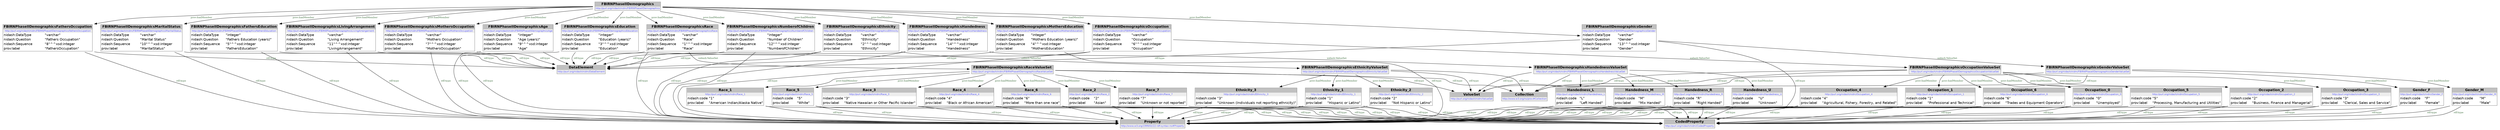 digraph { 
 node [ fontname="DejaVu Sans" ] ; 
	node3 -> node4 [ color=BLACK, label=< <font point-size='10' color='#336633'>prov:hadMember</font> > ] ;
	node6 -> node7 [ color=BLACK, label=< <font point-size='10' color='#336633'>prov:hadMember</font> > ] ;
	node6 -> node2 [ color=BLACK, label=< <font point-size='10' color='#336633'>prov:hadMember</font> > ] ;
	node8 -> node9 [ color=BLACK, label=< <font point-size='10' color='#336633'>prov:hadMember</font> > ] ;
	node6 -> node10 [ color=BLACK, label=< <font point-size='10' color='#336633'>rdf:type</font> > ] ;
	node11 -> node12 [ color=BLACK, label=< <font point-size='10' color='#336633'>nidash:ValueSet</font> > ] ;
	node8 -> node13 [ color=BLACK, label=< <font point-size='10' color='#336633'>prov:hadMember</font> > ] ;
	node14 -> node8 [ color=BLACK, label=< <font point-size='10' color='#336633'>nidash:ValueSet</font> > ] ;
	node16 -> node17 [ color=BLACK, label=< <font point-size='10' color='#336633'>rdf:type</font> > ] ;
	node18 -> node19 [ color=BLACK, label=< <font point-size='10' color='#336633'>rdf:type</font> > ] ;
	node6 -> node20 [ color=BLACK, label=< <font point-size='10' color='#336633'>prov:hadMember</font> > ] ;
	node22 -> node23 [ color=BLACK, label=< <font point-size='10' color='#336633'>rdf:type</font> > ] ;
	node12 -> node0 [ color=BLACK, label=< <font point-size='10' color='#336633'>prov:hadMember</font> > ] ;
	node6 -> node24 [ color=BLACK, label=< <font point-size='10' color='#336633'>prov:hadMember</font> > ] ;
	node25 -> node17 [ color=BLACK, label=< <font point-size='10' color='#336633'>rdf:type</font> > ] ;
	node24 -> node17 [ color=BLACK, label=< <font point-size='10' color='#336633'>rdf:type</font> > ] ;
	node12 -> node19 [ color=BLACK, label=< <font point-size='10' color='#336633'>rdf:type</font> > ] ;
	node8 -> node22 [ color=BLACK, label=< <font point-size='10' color='#336633'>prov:hadMember</font> > ] ;
	node27 -> node28 [ color=BLACK, label=< <font point-size='10' color='#336633'>rdf:type</font> > ] ;
	node29 -> node17 [ color=BLACK, label=< <font point-size='10' color='#336633'>rdf:type</font> > ] ;
	node15 -> node17 [ color=BLACK, label=< <font point-size='10' color='#336633'>rdf:type</font> > ] ;
	node31 -> node23 [ color=BLACK, label=< <font point-size='10' color='#336633'>rdf:type</font> > ] ;
	node3 -> node32 [ color=BLACK, label=< <font point-size='10' color='#336633'>prov:hadMember</font> > ] ;
	node33 -> node23 [ color=BLACK, label=< <font point-size='10' color='#336633'>rdf:type</font> > ] ;
	node33 -> node17 [ color=BLACK, label=< <font point-size='10' color='#336633'>rdf:type</font> > ] ;
	node2 -> node17 [ color=BLACK, label=< <font point-size='10' color='#336633'>rdf:type</font> > ] ;
	node36 -> node23 [ color=BLACK, label=< <font point-size='10' color='#336633'>rdf:type</font> > ] ;
	node38 -> node17 [ color=BLACK, label=< <font point-size='10' color='#336633'>rdf:type</font> > ] ;
	node3 -> node34 [ color=BLACK, label=< <font point-size='10' color='#336633'>prov:hadMember</font> > ] ;
	node16 -> node23 [ color=BLACK, label=< <font point-size='10' color='#336633'>rdf:type</font> > ] ;
	node40 -> node19 [ color=BLACK, label=< <font point-size='10' color='#336633'>rdf:type</font> > ] ;
	node1 -> node17 [ color=BLACK, label=< <font point-size='10' color='#336633'>rdf:type</font> > ] ;
	node41 -> node23 [ color=BLACK, label=< <font point-size='10' color='#336633'>rdf:type</font> > ] ;
	node18 -> node36 [ color=BLACK, label=< <font point-size='10' color='#336633'>prov:hadMember</font> > ] ;
	node12 -> node10 [ color=BLACK, label=< <font point-size='10' color='#336633'>rdf:type</font> > ] ;
	node27 -> node17 [ color=BLACK, label=< <font point-size='10' color='#336633'>rdf:type</font> > ] ;
	node38 -> node23 [ color=BLACK, label=< <font point-size='10' color='#336633'>rdf:type</font> > ] ;
	node7 -> node17 [ color=BLACK, label=< <font point-size='10' color='#336633'>rdf:type</font> > ] ;
	node18 -> node10 [ color=BLACK, label=< <font point-size='10' color='#336633'>rdf:type</font> > ] ;
	node12 -> node29 [ color=BLACK, label=< <font point-size='10' color='#336633'>prov:hadMember</font> > ] ;
	node13 -> node23 [ color=BLACK, label=< <font point-size='10' color='#336633'>rdf:type</font> > ] ;
	node39 -> node18 [ color=BLACK, label=< <font point-size='10' color='#336633'>nidash:ValueSet</font> > ] ;
	node21 -> node17 [ color=BLACK, label=< <font point-size='10' color='#336633'>rdf:type</font> > ] ;
	node3 -> node43 [ color=BLACK, label=< <font point-size='10' color='#336633'>prov:hadMember</font> > ] ;
	node42 -> node28 [ color=BLACK, label=< <font point-size='10' color='#336633'>rdf:type</font> > ] ;
	node3 -> node15 [ color=BLACK, label=< <font point-size='10' color='#336633'>prov:hadMember</font> > ] ;
	node0 -> node17 [ color=BLACK, label=< <font point-size='10' color='#336633'>rdf:type</font> > ] ;
	node46 -> node17 [ color=BLACK, label=< <font point-size='10' color='#336633'>rdf:type</font> > ] ;
	node3 -> node27 [ color=BLACK, label=< <font point-size='10' color='#336633'>prov:hadMember</font> > ] ;
	node8 -> node38 [ color=BLACK, label=< <font point-size='10' color='#336633'>prov:hadMember</font> > ] ;
	node8 -> node10 [ color=BLACK, label=< <font point-size='10' color='#336633'>rdf:type</font> > ] ;
	node1 -> node23 [ color=BLACK, label=< <font point-size='10' color='#336633'>rdf:type</font> > ] ;
	node24 -> node23 [ color=BLACK, label=< <font point-size='10' color='#336633'>rdf:type</font> > ] ;
	node0 -> node23 [ color=BLACK, label=< <font point-size='10' color='#336633'>rdf:type</font> > ] ;
	node4 -> node17 [ color=BLACK, label=< <font point-size='10' color='#336633'>rdf:type</font> > ] ;
	node30 -> node23 [ color=BLACK, label=< <font point-size='10' color='#336633'>rdf:type</font> > ] ;
	node42 -> node17 [ color=BLACK, label=< <font point-size='10' color='#336633'>rdf:type</font> > ] ;
	node36 -> node17 [ color=BLACK, label=< <font point-size='10' color='#336633'>rdf:type</font> > ] ;
	node26 -> node23 [ color=BLACK, label=< <font point-size='10' color='#336633'>rdf:type</font> > ] ;
	node11 -> node28 [ color=BLACK, label=< <font point-size='10' color='#336633'>rdf:type</font> > ] ;
	node18 -> node44 [ color=BLACK, label=< <font point-size='10' color='#336633'>prov:hadMember</font> > ] ;
	node4 -> node28 [ color=BLACK, label=< <font point-size='10' color='#336633'>rdf:type</font> > ] ;
	node41 -> node17 [ color=BLACK, label=< <font point-size='10' color='#336633'>rdf:type</font> > ] ;
	node3 -> node39 [ color=BLACK, label=< <font point-size='10' color='#336633'>prov:hadMember</font> > ] ;
	node3 -> node11 [ color=BLACK, label=< <font point-size='10' color='#336633'>prov:hadMember</font> > ] ;
	node5 -> node17 [ color=BLACK, label=< <font point-size='10' color='#336633'>rdf:type</font> > ] ;
	node6 -> node5 [ color=BLACK, label=< <font point-size='10' color='#336633'>prov:hadMember</font> > ] ;
	node21 -> node23 [ color=BLACK, label=< <font point-size='10' color='#336633'>rdf:type</font> > ] ;
	node35 -> node28 [ color=BLACK, label=< <font point-size='10' color='#336633'>rdf:type</font> > ] ;
	node47 -> node28 [ color=BLACK, label=< <font point-size='10' color='#336633'>rdf:type</font> > ] ;
	node43 -> node17 [ color=BLACK, label=< <font point-size='10' color='#336633'>rdf:type</font> > ] ;
	node6 -> node46 [ color=BLACK, label=< <font point-size='10' color='#336633'>prov:hadMember</font> > ] ;
	node8 -> node19 [ color=BLACK, label=< <font point-size='10' color='#336633'>rdf:type</font> > ] ;
	node20 -> node23 [ color=BLACK, label=< <font point-size='10' color='#336633'>rdf:type</font> > ] ;
	node45 -> node28 [ color=BLACK, label=< <font point-size='10' color='#336633'>rdf:type</font> > ] ;
	node3 -> node35 [ color=BLACK, label=< <font point-size='10' color='#336633'>prov:hadMember</font> > ] ;
	node34 -> node28 [ color=BLACK, label=< <font point-size='10' color='#336633'>rdf:type</font> > ] ;
	node7 -> node23 [ color=BLACK, label=< <font point-size='10' color='#336633'>rdf:type</font> > ] ;
	node43 -> node28 [ color=BLACK, label=< <font point-size='10' color='#336633'>rdf:type</font> > ] ;
	node40 -> node10 [ color=BLACK, label=< <font point-size='10' color='#336633'>rdf:type</font> > ] ;
	node46 -> node23 [ color=BLACK, label=< <font point-size='10' color='#336633'>rdf:type</font> > ] ;
	node32 -> node17 [ color=BLACK, label=< <font point-size='10' color='#336633'>rdf:type</font> > ] ;
	node39 -> node28 [ color=BLACK, label=< <font point-size='10' color='#336633'>rdf:type</font> > ] ;
	node37 -> node28 [ color=BLACK, label=< <font point-size='10' color='#336633'>rdf:type</font> > ] ;
	node45 -> node17 [ color=BLACK, label=< <font point-size='10' color='#336633'>rdf:type</font> > ] ;
	node3 -> node14 [ color=BLACK, label=< <font point-size='10' color='#336633'>prov:hadMember</font> > ] ;
	node14 -> node17 [ color=BLACK, label=< <font point-size='10' color='#336633'>rdf:type</font> > ] ;
	node47 -> node17 [ color=BLACK, label=< <font point-size='10' color='#336633'>rdf:type</font> > ] ;
	node13 -> node17 [ color=BLACK, label=< <font point-size='10' color='#336633'>rdf:type</font> > ] ;
	node3 -> node37 [ color=BLACK, label=< <font point-size='10' color='#336633'>prov:hadMember</font> > ] ;
	node18 -> node26 [ color=BLACK, label=< <font point-size='10' color='#336633'>prov:hadMember</font> > ] ;
	node40 -> node21 [ color=BLACK, label=< <font point-size='10' color='#336633'>prov:hadMember</font> > ] ;
	node26 -> node17 [ color=BLACK, label=< <font point-size='10' color='#336633'>rdf:type</font> > ] ;
	node6 -> node41 [ color=BLACK, label=< <font point-size='10' color='#336633'>prov:hadMember</font> > ] ;
	node5 -> node23 [ color=BLACK, label=< <font point-size='10' color='#336633'>rdf:type</font> > ] ;
	node37 -> node17 [ color=BLACK, label=< <font point-size='10' color='#336633'>rdf:type</font> > ] ;
	node30 -> node17 [ color=BLACK, label=< <font point-size='10' color='#336633'>rdf:type</font> > ] ;
	node2 -> node23 [ color=BLACK, label=< <font point-size='10' color='#336633'>rdf:type</font> > ] ;
	node22 -> node17 [ color=BLACK, label=< <font point-size='10' color='#336633'>rdf:type</font> > ] ;
	node31 -> node17 [ color=BLACK, label=< <font point-size='10' color='#336633'>rdf:type</font> > ] ;
	node34 -> node17 [ color=BLACK, label=< <font point-size='10' color='#336633'>rdf:type</font> > ] ;
	node14 -> node28 [ color=BLACK, label=< <font point-size='10' color='#336633'>rdf:type</font> > ] ;
	node6 -> node19 [ color=BLACK, label=< <font point-size='10' color='#336633'>rdf:type</font> > ] ;
	node9 -> node17 [ color=BLACK, label=< <font point-size='10' color='#336633'>rdf:type</font> > ] ;
	node35 -> node17 [ color=BLACK, label=< <font point-size='10' color='#336633'>rdf:type</font> > ] ;
	node40 -> node1 [ color=BLACK, label=< <font point-size='10' color='#336633'>prov:hadMember</font> > ] ;
	node8 -> node25 [ color=BLACK, label=< <font point-size='10' color='#336633'>prov:hadMember</font> > ] ;
	node8 -> node33 [ color=BLACK, label=< <font point-size='10' color='#336633'>prov:hadMember</font> > ] ;
	node25 -> node23 [ color=BLACK, label=< <font point-size='10' color='#336633'>rdf:type</font> > ] ;
	node44 -> node17 [ color=BLACK, label=< <font point-size='10' color='#336633'>rdf:type</font> > ] ;
	node8 -> node30 [ color=BLACK, label=< <font point-size='10' color='#336633'>prov:hadMember</font> > ] ;
	node3 -> node42 [ color=BLACK, label=< <font point-size='10' color='#336633'>prov:hadMember</font> > ] ;
	node20 -> node17 [ color=BLACK, label=< <font point-size='10' color='#336633'>rdf:type</font> > ] ;
	node43 -> node40 [ color=BLACK, label=< <font point-size='10' color='#336633'>nidash:ValueSet</font> > ] ;
	node3 -> node47 [ color=BLACK, label=< <font point-size='10' color='#336633'>prov:hadMember</font> > ] ;
	node32 -> node28 [ color=BLACK, label=< <font point-size='10' color='#336633'>rdf:type</font> > ] ;
	node3 -> node45 [ color=BLACK, label=< <font point-size='10' color='#336633'>prov:hadMember</font> > ] ;
	node18 -> node31 [ color=BLACK, label=< <font point-size='10' color='#336633'>prov:hadMember</font> > ] ;
	node44 -> node23 [ color=BLACK, label=< <font point-size='10' color='#336633'>rdf:type</font> > ] ;
	node39 -> node17 [ color=BLACK, label=< <font point-size='10' color='#336633'>rdf:type</font> > ] ;
	node29 -> node23 [ color=BLACK, label=< <font point-size='10' color='#336633'>rdf:type</font> > ] ;
	node11 -> node17 [ color=BLACK, label=< <font point-size='10' color='#336633'>rdf:type</font> > ] ;
	node15 -> node28 [ color=BLACK, label=< <font point-size='10' color='#336633'>rdf:type</font> > ] ;
	node9 -> node23 [ color=BLACK, label=< <font point-size='10' color='#336633'>rdf:type</font> > ] ;
	node40 -> node16 [ color=BLACK, label=< <font point-size='10' color='#336633'>prov:hadMember</font> > ] ;
	node4 -> node6 [ color=BLACK, label=< <font point-size='10' color='#336633'>nidash:ValueSet</font> > ] ;
# http://purl.org/nidash/nidm/Occupation_2 node2
node2 [ shape=none, color=black label=< <table color='#666666' cellborder='0' cellspacing='0' border='1'><tr><td colspan='2' bgcolor='grey'><B>Occupation_2</B></td></tr><tr><td href='http://purl.org/nidash/nidm/Occupation_2' bgcolor='#eeeeee' colspan='2'><font point-size='10' color='#6666ff'>http://purl.org/nidash/nidm/Occupation_2</font></td></tr><tr><td align='left'>nidash:code</td><td align='left'>&quot;2&quot;</td></tr><tr><td align='left'>prov:label</td><td align='left'>&quot;Business, Finance and Managerial&quot;</td></tr></table> > ] 
# http://purl.org/nidash/nidm/Race_4 node30
node30 [ shape=none, color=black label=< <table color='#666666' cellborder='0' cellspacing='0' border='1'><tr><td colspan='2' bgcolor='grey'><B>Race_4</B></td></tr><tr><td href='http://purl.org/nidash/nidm/Race_4' bgcolor='#eeeeee' colspan='2'><font point-size='10' color='#6666ff'>http://purl.org/nidash/nidm/Race_4</font></td></tr><tr><td align='left'>nidash:code</td><td align='left'>&quot;4&quot;</td></tr><tr><td align='left'>prov:label</td><td align='left'>&quot;Black or African American&quot;</td></tr></table> > ] 
# http://purl.org/nidash/nidm/Handedness_R node31
node31 [ shape=none, color=black label=< <table color='#666666' cellborder='0' cellspacing='0' border='1'><tr><td colspan='2' bgcolor='grey'><B>Handedness_R</B></td></tr><tr><td href='http://purl.org/nidash/nidm/Handedness_R' bgcolor='#eeeeee' colspan='2'><font point-size='10' color='#6666ff'>http://purl.org/nidash/nidm/Handedness_R</font></td></tr><tr><td align='left'>nidash:code</td><td align='left'>&quot;R&quot;</td></tr><tr><td align='left'>prov:label</td><td align='left'>&quot;Right Handed&quot;</td></tr></table> > ] 
# http://purl.org/nidash/nidm/FBIRNPhaseIIDemographicsGender node11
node11 [ shape=none, color=black label=< <table color='#666666' cellborder='0' cellspacing='0' border='1'><tr><td colspan='2' bgcolor='grey'><B>FBIRNPhaseIIDemographicsGender</B></td></tr><tr><td href='http://purl.org/nidash/nidm/FBIRNPhaseIIDemographicsGender' bgcolor='#eeeeee' colspan='2'><font point-size='10' color='#6666ff'>http://purl.org/nidash/nidm/FBIRNPhaseIIDemographicsGender</font></td></tr><tr><td align='left'>nidash:DataType</td><td align='left'>&quot;varchar&quot;</td></tr><tr><td align='left'>nidash:Question</td><td align='left'>&quot;Gender&quot;</td></tr><tr><td align='left'>nidash:Sequence</td><td align='left'>&quot;13&quot;^^xsd:integer</td></tr><tr><td align='left'>prov:label</td><td align='left'>&quot;Gender&quot;</td></tr></table> > ] 
# http://purl.org/nidash/nidm/Handedness_U node26
node26 [ shape=none, color=black label=< <table color='#666666' cellborder='0' cellspacing='0' border='1'><tr><td colspan='2' bgcolor='grey'><B>Handedness_U</B></td></tr><tr><td href='http://purl.org/nidash/nidm/Handedness_U' bgcolor='#eeeeee' colspan='2'><font point-size='10' color='#6666ff'>http://purl.org/nidash/nidm/Handedness_U</font></td></tr><tr><td align='left'>nidash:code</td><td align='left'>&quot;U&quot;</td></tr><tr><td align='left'>prov:label</td><td align='left'>&quot;Unknown&quot;</td></tr></table> > ] 
# http://purl.org/nidash/nidm/DataElement node28
node28 [ shape=none, color=black label=< <table color='#666666' cellborder='0' cellspacing='0' border='1'><tr><td colspan='2' bgcolor='grey'><B>DataElement</B></td></tr><tr><td href='http://purl.org/nidash/nidm/DataElement' bgcolor='#eeeeee' colspan='2'><font point-size='10' color='#6666ff'>http://purl.org/nidash/nidm/DataElement</font></td></tr></table> > ] 
# http://purl.org/nidash/nidm/Gender_F node0
node0 [ shape=none, color=black label=< <table color='#666666' cellborder='0' cellspacing='0' border='1'><tr><td colspan='2' bgcolor='grey'><B>Gender_F</B></td></tr><tr><td href='http://purl.org/nidash/nidm/Gender_F' bgcolor='#eeeeee' colspan='2'><font point-size='10' color='#6666ff'>http://purl.org/nidash/nidm/Gender_F</font></td></tr><tr><td align='left'>nidash:code</td><td align='left'>&quot;F&quot;</td></tr><tr><td align='left'>prov:label</td><td align='left'>&quot;Female&quot;</td></tr></table> > ] 
# http://purl.org/nidash/nidm/Handedness_M node44
node44 [ shape=none, color=black label=< <table color='#666666' cellborder='0' cellspacing='0' border='1'><tr><td colspan='2' bgcolor='grey'><B>Handedness_M</B></td></tr><tr><td href='http://purl.org/nidash/nidm/Handedness_M' bgcolor='#eeeeee' colspan='2'><font point-size='10' color='#6666ff'>http://purl.org/nidash/nidm/Handedness_M</font></td></tr><tr><td align='left'>nidash:code</td><td align='left'>&quot;M&quot;</td></tr><tr><td align='left'>prov:label</td><td align='left'>&quot;Mix Handed&quot;</td></tr></table> > ] 
# http://purl.org/nidash/nidm/FBIRNPhaseIIDemographicsEducation node32
node32 [ shape=none, color=black label=< <table color='#666666' cellborder='0' cellspacing='0' border='1'><tr><td colspan='2' bgcolor='grey'><B>FBIRNPhaseIIDemographicsEducation</B></td></tr><tr><td href='http://purl.org/nidash/nidm/FBIRNPhaseIIDemographicsEducation' bgcolor='#eeeeee' colspan='2'><font point-size='10' color='#6666ff'>http://purl.org/nidash/nidm/FBIRNPhaseIIDemographicsEducation</font></td></tr><tr><td align='left'>nidash:DataType</td><td align='left'>&quot;integer&quot;</td></tr><tr><td align='left'>nidash:Question</td><td align='left'>&quot;Education (years)&quot;</td></tr><tr><td align='left'>nidash:Sequence</td><td align='left'>&quot;3&quot;^^xsd:integer</td></tr><tr><td align='left'>prov:label</td><td align='left'>&quot;Education&quot;</td></tr></table> > ] 
# http://purl.org/nidash/nidm/FBIRNPhaseIIDemographicsHandedness node39
node39 [ shape=none, color=black label=< <table color='#666666' cellborder='0' cellspacing='0' border='1'><tr><td colspan='2' bgcolor='grey'><B>FBIRNPhaseIIDemographicsHandedness</B></td></tr><tr><td href='http://purl.org/nidash/nidm/FBIRNPhaseIIDemographicsHandedness' bgcolor='#eeeeee' colspan='2'><font point-size='10' color='#6666ff'>http://purl.org/nidash/nidm/FBIRNPhaseIIDemographicsHandedness</font></td></tr><tr><td align='left'>nidash:DataType</td><td align='left'>&quot;varchar&quot;</td></tr><tr><td align='left'>nidash:Question</td><td align='left'>&quot;Handedness&quot;</td></tr><tr><td align='left'>nidash:Sequence</td><td align='left'>&quot;14&quot;^^xsd:integer</td></tr><tr><td align='left'>prov:label</td><td align='left'>&quot;Handedness&quot;</td></tr></table> > ] 
# http://purl.org/nidash/nidm/FBIRNPhaseIIDemographicsGenderValueSet node12
node12 [ shape=none, color=black label=< <table color='#666666' cellborder='0' cellspacing='0' border='1'><tr><td colspan='2' bgcolor='grey'><B>FBIRNPhaseIIDemographicsGenderValueSet</B></td></tr><tr><td href='http://purl.org/nidash/nidm/FBIRNPhaseIIDemographicsGenderValueSet' bgcolor='#eeeeee' colspan='2'><font point-size='10' color='#6666ff'>http://purl.org/nidash/nidm/FBIRNPhaseIIDemographicsGenderValueSet</font></td></tr></table> > ] 
# http://purl.org/nidash/nidm/Gender_M node29
node29 [ shape=none, color=black label=< <table color='#666666' cellborder='0' cellspacing='0' border='1'><tr><td colspan='2' bgcolor='grey'><B>Gender_M</B></td></tr><tr><td href='http://purl.org/nidash/nidm/Gender_M' bgcolor='#eeeeee' colspan='2'><font point-size='10' color='#6666ff'>http://purl.org/nidash/nidm/Gender_M</font></td></tr><tr><td align='left'>nidash:code</td><td align='left'>&quot;M&quot;</td></tr><tr><td align='left'>prov:label</td><td align='left'>&quot;Male&quot;</td></tr></table> > ] 
# http://purl.org/nidash/nidm/FBIRNPhaseIIDemographicsMothersOccupation node27
node27 [ shape=none, color=black label=< <table color='#666666' cellborder='0' cellspacing='0' border='1'><tr><td colspan='2' bgcolor='grey'><B>FBIRNPhaseIIDemographicsMothersOccupation</B></td></tr><tr><td href='http://purl.org/nidash/nidm/FBIRNPhaseIIDemographicsMothersOccupation' bgcolor='#eeeeee' colspan='2'><font point-size='10' color='#6666ff'>http://purl.org/nidash/nidm/FBIRNPhaseIIDemographicsMothersOccupation</font></td></tr><tr><td align='left'>nidash:DataType</td><td align='left'>&quot;varchar&quot;</td></tr><tr><td align='left'>nidash:Question</td><td align='left'>&quot;Mothers Occupation&quot;</td></tr><tr><td align='left'>nidash:Sequence</td><td align='left'>&quot;7&quot;^^xsd:integer</td></tr><tr><td align='left'>prov:label</td><td align='left'>&quot;MothersOccupation&quot;</td></tr></table> > ] 
# http://purl.org/nidash/nidm/FBIRNPhaseIIDemographicsOccupation node4
node4 [ shape=none, color=black label=< <table color='#666666' cellborder='0' cellspacing='0' border='1'><tr><td colspan='2' bgcolor='grey'><B>FBIRNPhaseIIDemographicsOccupation</B></td></tr><tr><td href='http://purl.org/nidash/nidm/FBIRNPhaseIIDemographicsOccupation' bgcolor='#eeeeee' colspan='2'><font point-size='10' color='#6666ff'>http://purl.org/nidash/nidm/FBIRNPhaseIIDemographicsOccupation</font></td></tr><tr><td align='left'>nidash:DataType</td><td align='left'>&quot;varchar&quot;</td></tr><tr><td align='left'>nidash:Question</td><td align='left'>&quot;Occupation&quot;</td></tr><tr><td align='left'>nidash:Sequence</td><td align='left'>&quot;6&quot;^^xsd:integer</td></tr><tr><td align='left'>prov:label</td><td align='left'>&quot;Occupation&quot;</td></tr></table> > ] 
# http://purl.org/nidash/nidm/FBIRNPhaseIIDemographicsRaceValueSet node8
node8 [ shape=none, color=black label=< <table color='#666666' cellborder='0' cellspacing='0' border='1'><tr><td colspan='2' bgcolor='grey'><B>FBIRNPhaseIIDemographicsRaceValueSet</B></td></tr><tr><td href='http://purl.org/nidash/nidm/FBIRNPhaseIIDemographicsRaceValueSet' bgcolor='#eeeeee' colspan='2'><font point-size='10' color='#6666ff'>http://purl.org/nidash/nidm/FBIRNPhaseIIDemographicsRaceValueSet</font></td></tr></table> > ] 
# http://purl.org/nidash/nidm/ValueSet node19
node19 [ shape=none, color=black label=< <table color='#666666' cellborder='0' cellspacing='0' border='1'><tr><td colspan='2' bgcolor='grey'><B>ValueSet</B></td></tr><tr><td href='http://purl.org/nidash/nidm/ValueSet' bgcolor='#eeeeee' colspan='2'><font point-size='10' color='#6666ff'>http://purl.org/nidash/nidm/ValueSet</font></td></tr></table> > ] 
# http://purl.org/nidash/nidm/FBIRNPhaseIIDemographicsRace node14
node14 [ shape=none, color=black label=< <table color='#666666' cellborder='0' cellspacing='0' border='1'><tr><td colspan='2' bgcolor='grey'><B>FBIRNPhaseIIDemographicsRace</B></td></tr><tr><td href='http://purl.org/nidash/nidm/FBIRNPhaseIIDemographicsRace' bgcolor='#eeeeee' colspan='2'><font point-size='10' color='#6666ff'>http://purl.org/nidash/nidm/FBIRNPhaseIIDemographicsRace</font></td></tr><tr><td align='left'>nidash:DataType</td><td align='left'>&quot;varchar&quot;</td></tr><tr><td align='left'>nidash:Question</td><td align='left'>&quot;Race&quot;</td></tr><tr><td align='left'>nidash:Sequence</td><td align='left'>&quot;1&quot;^^xsd:integer</td></tr><tr><td align='left'>prov:label</td><td align='left'>&quot;Race&quot;</td></tr></table> > ] 
# http://purl.org/nidash/nidm/FBIRNPhaseIIDemographicsAge node15
node15 [ shape=none, color=black label=< <table color='#666666' cellborder='0' cellspacing='0' border='1'><tr><td colspan='2' bgcolor='grey'><B>FBIRNPhaseIIDemographicsAge</B></td></tr><tr><td href='http://purl.org/nidash/nidm/FBIRNPhaseIIDemographicsAge' bgcolor='#eeeeee' colspan='2'><font point-size='10' color='#6666ff'>http://purl.org/nidash/nidm/FBIRNPhaseIIDemographicsAge</font></td></tr><tr><td align='left'>nidash:DataType</td><td align='left'>&quot;integer&quot;</td></tr><tr><td align='left'>nidash:Question</td><td align='left'>&quot;Age (years)&quot;</td></tr><tr><td align='left'>nidash:Sequence</td><td align='left'>&quot;9&quot;^^xsd:integer</td></tr><tr><td align='left'>prov:label</td><td align='left'>&quot;Age&quot;</td></tr></table> > ] 
# http://purl.org/nidash/nidm/CodedProperty node23
node23 [ shape=none, color=black label=< <table color='#666666' cellborder='0' cellspacing='0' border='1'><tr><td colspan='2' bgcolor='grey'><B>CodedProperty</B></td></tr><tr><td href='http://purl.org/nidash/nidm/CodedProperty' bgcolor='#eeeeee' colspan='2'><font point-size='10' color='#6666ff'>http://purl.org/nidash/nidm/CodedProperty</font></td></tr></table> > ] 
# http://purl.org/nidash/nidm/FBIRNPhaseIIDemographicsLivingArrangement node42
node42 [ shape=none, color=black label=< <table color='#666666' cellborder='0' cellspacing='0' border='1'><tr><td colspan='2' bgcolor='grey'><B>FBIRNPhaseIIDemographicsLivingArrangement</B></td></tr><tr><td href='http://purl.org/nidash/nidm/FBIRNPhaseIIDemographicsLivingArrangement' bgcolor='#eeeeee' colspan='2'><font point-size='10' color='#6666ff'>http://purl.org/nidash/nidm/FBIRNPhaseIIDemographicsLivingArrangement</font></td></tr><tr><td align='left'>nidash:DataType</td><td align='left'>&quot;varchar&quot;</td></tr><tr><td align='left'>nidash:Question</td><td align='left'>&quot;Living Arrangement&quot;</td></tr><tr><td align='left'>nidash:Sequence</td><td align='left'>&quot;11&quot;^^xsd:integer</td></tr><tr><td align='left'>prov:label</td><td align='left'>&quot;LivingArrangement&quot;</td></tr></table> > ] 
# http://purl.org/nidash/nidm/FBIRNPhaseIIDemographicsNumberofChildren node35
node35 [ shape=none, color=black label=< <table color='#666666' cellborder='0' cellspacing='0' border='1'><tr><td colspan='2' bgcolor='grey'><B>FBIRNPhaseIIDemographicsNumberofChildren</B></td></tr><tr><td href='http://purl.org/nidash/nidm/FBIRNPhaseIIDemographicsNumberofChildren' bgcolor='#eeeeee' colspan='2'><font point-size='10' color='#6666ff'>http://purl.org/nidash/nidm/FBIRNPhaseIIDemographicsNumberofChildren</font></td></tr><tr><td align='left'>nidash:DataType</td><td align='left'>&quot;integer&quot;</td></tr><tr><td align='left'>nidash:Question</td><td align='left'>&quot;Number of Children&quot;</td></tr><tr><td align='left'>nidash:Sequence</td><td align='left'>&quot;12&quot;^^xsd:integer</td></tr><tr><td align='left'>prov:label</td><td align='left'>&quot;NumberofChildren&quot;</td></tr></table> > ] 
# http://purl.org/nidash/nidm/Ethnicity_3 node16
node16 [ shape=none, color=black label=< <table color='#666666' cellborder='0' cellspacing='0' border='1'><tr><td colspan='2' bgcolor='grey'><B>Ethnicity_3</B></td></tr><tr><td href='http://purl.org/nidash/nidm/Ethnicity_3' bgcolor='#eeeeee' colspan='2'><font point-size='10' color='#6666ff'>http://purl.org/nidash/nidm/Ethnicity_3</font></td></tr><tr><td align='left'>nidash:code</td><td align='left'>&quot;3&quot;</td></tr><tr><td align='left'>prov:label</td><td align='left'>&quot;Unknown (Individuals not reporting ethnicity)&quot;</td></tr></table> > ] 
# http://purl.org/nidash/nidm/Ethnicity_2 node21
node21 [ shape=none, color=black label=< <table color='#666666' cellborder='0' cellspacing='0' border='1'><tr><td colspan='2' bgcolor='grey'><B>Ethnicity_2</B></td></tr><tr><td href='http://purl.org/nidash/nidm/Ethnicity_2' bgcolor='#eeeeee' colspan='2'><font point-size='10' color='#6666ff'>http://purl.org/nidash/nidm/Ethnicity_2</font></td></tr><tr><td align='left'>nidash:code</td><td align='left'>&quot;2&quot;</td></tr><tr><td align='left'>prov:label</td><td align='left'>&quot;Not Hispanic or Latino&quot;</td></tr></table> > ] 
# http://purl.org/nidash/nidm/Ethnicity_1 node1
node1 [ shape=none, color=black label=< <table color='#666666' cellborder='0' cellspacing='0' border='1'><tr><td colspan='2' bgcolor='grey'><B>Ethnicity_1</B></td></tr><tr><td href='http://purl.org/nidash/nidm/Ethnicity_1' bgcolor='#eeeeee' colspan='2'><font point-size='10' color='#6666ff'>http://purl.org/nidash/nidm/Ethnicity_1</font></td></tr><tr><td align='left'>nidash:code</td><td align='left'>&quot;1&quot;</td></tr><tr><td align='left'>prov:label</td><td align='left'>&quot;Hispanic or Latino&quot;</td></tr></table> > ] 
# http://purl.org/nidash/nidm/FBIRNPhaseIIDemographicsEthnicity node43
node43 [ shape=none, color=black label=< <table color='#666666' cellborder='0' cellspacing='0' border='1'><tr><td colspan='2' bgcolor='grey'><B>FBIRNPhaseIIDemographicsEthnicity</B></td></tr><tr><td href='http://purl.org/nidash/nidm/FBIRNPhaseIIDemographicsEthnicity' bgcolor='#eeeeee' colspan='2'><font point-size='10' color='#6666ff'>http://purl.org/nidash/nidm/FBIRNPhaseIIDemographicsEthnicity</font></td></tr><tr><td align='left'>nidash:DataType</td><td align='left'>&quot;varchar&quot;</td></tr><tr><td align='left'>nidash:Question</td><td align='left'>&quot;Ethnicity&quot;</td></tr><tr><td align='left'>nidash:Sequence</td><td align='left'>&quot;2&quot;^^xsd:integer</td></tr><tr><td align='left'>prov:label</td><td align='left'>&quot;Ethnicity&quot;</td></tr></table> > ] 
# http://www.w3.org/ns/prov#Collection node10
node10 [ shape=none, color=black label=< <table color='#666666' cellborder='0' cellspacing='0' border='1'><tr><td colspan='2' bgcolor='grey'><B>Collection</B></td></tr><tr><td href='http://www.w3.org/ns/prov#Collection' bgcolor='#eeeeee' colspan='2'><font point-size='10' color='#6666ff'>http://www.w3.org/ns/prov#Collection</font></td></tr></table> > ] 
# http://purl.org/nidash/nidm/FBIRNPhaseIIDemographicsFathersEducation node34
node34 [ shape=none, color=black label=< <table color='#666666' cellborder='0' cellspacing='0' border='1'><tr><td colspan='2' bgcolor='grey'><B>FBIRNPhaseIIDemographicsFathersEducation</B></td></tr><tr><td href='http://purl.org/nidash/nidm/FBIRNPhaseIIDemographicsFathersEducation' bgcolor='#eeeeee' colspan='2'><font point-size='10' color='#6666ff'>http://purl.org/nidash/nidm/FBIRNPhaseIIDemographicsFathersEducation</font></td></tr><tr><td align='left'>nidash:DataType</td><td align='left'>&quot;integer&quot;</td></tr><tr><td align='left'>nidash:Question</td><td align='left'>&quot;Fathers Education (years)&quot;</td></tr><tr><td align='left'>nidash:Sequence</td><td align='left'>&quot;5&quot;^^xsd:integer</td></tr><tr><td align='left'>prov:label</td><td align='left'>&quot;FathersEducation&quot;</td></tr></table> > ] 
# http://purl.org/nidash/nidm/FBIRNPhaseIIDemographicsHandednessValueSet node18
node18 [ shape=none, color=black label=< <table color='#666666' cellborder='0' cellspacing='0' border='1'><tr><td colspan='2' bgcolor='grey'><B>FBIRNPhaseIIDemographicsHandednessValueSet</B></td></tr><tr><td href='http://purl.org/nidash/nidm/FBIRNPhaseIIDemographicsHandednessValueSet' bgcolor='#eeeeee' colspan='2'><font point-size='10' color='#6666ff'>http://purl.org/nidash/nidm/FBIRNPhaseIIDemographicsHandednessValueSet</font></td></tr></table> > ] 
# http://purl.org/nidash/nidm/FBIRNPhaseIIDemographicsEthnicityValueSet node40
node40 [ shape=none, color=black label=< <table color='#666666' cellborder='0' cellspacing='0' border='1'><tr><td colspan='2' bgcolor='grey'><B>FBIRNPhaseIIDemographicsEthnicityValueSet</B></td></tr><tr><td href='http://purl.org/nidash/nidm/FBIRNPhaseIIDemographicsEthnicityValueSet' bgcolor='#eeeeee' colspan='2'><font point-size='10' color='#6666ff'>http://purl.org/nidash/nidm/FBIRNPhaseIIDemographicsEthnicityValueSet</font></td></tr></table> > ] 
# http://www.w3.org/1999/02/22-rdf-syntax-ns#Property node17
node17 [ shape=none, color=black label=< <table color='#666666' cellborder='0' cellspacing='0' border='1'><tr><td colspan='2' bgcolor='grey'><B>Property</B></td></tr><tr><td href='http://www.w3.org/1999/02/22-rdf-syntax-ns#Property' bgcolor='#eeeeee' colspan='2'><font point-size='10' color='#6666ff'>http://www.w3.org/1999/02/22-rdf-syntax-ns#Property</font></td></tr></table> > ] 
# http://purl.org/nidash/nidm/FBIRNPhaseIIDemographicsFathersOccupation node47
node47 [ shape=none, color=black label=< <table color='#666666' cellborder='0' cellspacing='0' border='1'><tr><td colspan='2' bgcolor='grey'><B>FBIRNPhaseIIDemographicsFathersOccupation</B></td></tr><tr><td href='http://purl.org/nidash/nidm/FBIRNPhaseIIDemographicsFathersOccupation' bgcolor='#eeeeee' colspan='2'><font point-size='10' color='#6666ff'>http://purl.org/nidash/nidm/FBIRNPhaseIIDemographicsFathersOccupation</font></td></tr><tr><td align='left'>nidash:DataType</td><td align='left'>&quot;varchar&quot;</td></tr><tr><td align='left'>nidash:Question</td><td align='left'>&quot;Fathers Occupation&quot;</td></tr><tr><td align='left'>nidash:Sequence</td><td align='left'>&quot;8&quot;^^xsd:integer</td></tr><tr><td align='left'>prov:label</td><td align='left'>&quot;FathersOccupation&quot;</td></tr></table> > ] 
# http://purl.org/nidash/nidm/Race_1 node33
node33 [ shape=none, color=black label=< <table color='#666666' cellborder='0' cellspacing='0' border='1'><tr><td colspan='2' bgcolor='grey'><B>Race_1</B></td></tr><tr><td href='http://purl.org/nidash/nidm/Race_1' bgcolor='#eeeeee' colspan='2'><font point-size='10' color='#6666ff'>http://purl.org/nidash/nidm/Race_1</font></td></tr><tr><td align='left'>nidash:code</td><td align='left'>&quot;1&quot;</td></tr><tr><td align='left'>prov:label</td><td align='left'>&quot;American Indian/Alaska Native&quot;</td></tr></table> > ] 
# http://purl.org/nidash/nidm/Race_2 node22
node22 [ shape=none, color=black label=< <table color='#666666' cellborder='0' cellspacing='0' border='1'><tr><td colspan='2' bgcolor='grey'><B>Race_2</B></td></tr><tr><td href='http://purl.org/nidash/nidm/Race_2' bgcolor='#eeeeee' colspan='2'><font point-size='10' color='#6666ff'>http://purl.org/nidash/nidm/Race_2</font></td></tr><tr><td align='left'>nidash:code</td><td align='left'>&quot;2&quot;</td></tr><tr><td align='left'>prov:label</td><td align='left'>&quot;Asian&quot;</td></tr></table> > ] 
# http://purl.org/nidash/nidm/Race_3 node38
node38 [ shape=none, color=black label=< <table color='#666666' cellborder='0' cellspacing='0' border='1'><tr><td colspan='2' bgcolor='grey'><B>Race_3</B></td></tr><tr><td href='http://purl.org/nidash/nidm/Race_3' bgcolor='#eeeeee' colspan='2'><font point-size='10' color='#6666ff'>http://purl.org/nidash/nidm/Race_3</font></td></tr><tr><td align='left'>nidash:code</td><td align='left'>&quot;3&quot;</td></tr><tr><td align='left'>prov:label</td><td align='left'>&quot;Native Hawaiian or Other Pacific Islander&quot;</td></tr></table> > ] 
# http://purl.org/nidash/nidm/FBIRNPhaseIIDemographicsOccupationValueSet node6
node6 [ shape=none, color=black label=< <table color='#666666' cellborder='0' cellspacing='0' border='1'><tr><td colspan='2' bgcolor='grey'><B>FBIRNPhaseIIDemographicsOccupationValueSet</B></td></tr><tr><td href='http://purl.org/nidash/nidm/FBIRNPhaseIIDemographicsOccupationValueSet' bgcolor='#eeeeee' colspan='2'><font point-size='10' color='#6666ff'>http://purl.org/nidash/nidm/FBIRNPhaseIIDemographicsOccupationValueSet</font></td></tr></table> > ] 
# http://purl.org/nidash/nidm/Race_5 node9
node9 [ shape=none, color=black label=< <table color='#666666' cellborder='0' cellspacing='0' border='1'><tr><td colspan='2' bgcolor='grey'><B>Race_5</B></td></tr><tr><td href='http://purl.org/nidash/nidm/Race_5' bgcolor='#eeeeee' colspan='2'><font point-size='10' color='#6666ff'>http://purl.org/nidash/nidm/Race_5</font></td></tr><tr><td align='left'>nidash:code</td><td align='left'>&quot;5&quot;</td></tr><tr><td align='left'>prov:label</td><td align='left'>&quot;White&quot;</td></tr></table> > ] 
# http://purl.org/nidash/nidm/Race_6 node13
node13 [ shape=none, color=black label=< <table color='#666666' cellborder='0' cellspacing='0' border='1'><tr><td colspan='2' bgcolor='grey'><B>Race_6</B></td></tr><tr><td href='http://purl.org/nidash/nidm/Race_6' bgcolor='#eeeeee' colspan='2'><font point-size='10' color='#6666ff'>http://purl.org/nidash/nidm/Race_6</font></td></tr><tr><td align='left'>nidash:code</td><td align='left'>&quot;6&quot;</td></tr><tr><td align='left'>prov:label</td><td align='left'>&quot;More than one race&quot;</td></tr></table> > ] 
# http://purl.org/nidash/nidm/Race_7 node25
node25 [ shape=none, color=black label=< <table color='#666666' cellborder='0' cellspacing='0' border='1'><tr><td colspan='2' bgcolor='grey'><B>Race_7</B></td></tr><tr><td href='http://purl.org/nidash/nidm/Race_7' bgcolor='#eeeeee' colspan='2'><font point-size='10' color='#6666ff'>http://purl.org/nidash/nidm/Race_7</font></td></tr><tr><td align='left'>nidash:code</td><td align='left'>&quot;7&quot;</td></tr><tr><td align='left'>prov:label</td><td align='left'>&quot;Unknown or not reported&quot;</td></tr></table> > ] 
# http://purl.org/nidash/nidm/Occupation_0 node24
node24 [ shape=none, color=black label=< <table color='#666666' cellborder='0' cellspacing='0' border='1'><tr><td colspan='2' bgcolor='grey'><B>Occupation_0</B></td></tr><tr><td href='http://purl.org/nidash/nidm/Occupation_0' bgcolor='#eeeeee' colspan='2'><font point-size='10' color='#6666ff'>http://purl.org/nidash/nidm/Occupation_0</font></td></tr><tr><td align='left'>nidash:code</td><td align='left'>&quot;0&quot;</td></tr><tr><td align='left'>prov:label</td><td align='left'>&quot;Unemployed&quot;</td></tr></table> > ] 
# http://purl.org/nidash/nidm/Occupation_1 node41
node41 [ shape=none, color=black label=< <table color='#666666' cellborder='0' cellspacing='0' border='1'><tr><td colspan='2' bgcolor='grey'><B>Occupation_1</B></td></tr><tr><td href='http://purl.org/nidash/nidm/Occupation_1' bgcolor='#eeeeee' colspan='2'><font point-size='10' color='#6666ff'>http://purl.org/nidash/nidm/Occupation_1</font></td></tr><tr><td align='left'>nidash:code</td><td align='left'>&quot;1&quot;</td></tr><tr><td align='left'>prov:label</td><td align='left'>&quot;Professional and Technical&quot;</td></tr></table> > ] 
# http://purl.org/nidash/nidm/FBIRNPhaseIIDemographics node3
node3 [ shape=none, color=black label=< <table color='#666666' cellborder='0' cellspacing='0' border='1'><tr><td colspan='2' bgcolor='grey'><B>FBIRNPhaseIIDemographics</B></td></tr><tr><td href='http://purl.org/nidash/nidm/FBIRNPhaseIIDemographics' bgcolor='#eeeeee' colspan='2'><font point-size='10' color='#6666ff'>http://purl.org/nidash/nidm/FBIRNPhaseIIDemographics</font></td></tr></table> > ] 
# http://purl.org/nidash/nidm/Occupation_3 node20
node20 [ shape=none, color=black label=< <table color='#666666' cellborder='0' cellspacing='0' border='1'><tr><td colspan='2' bgcolor='grey'><B>Occupation_3</B></td></tr><tr><td href='http://purl.org/nidash/nidm/Occupation_3' bgcolor='#eeeeee' colspan='2'><font point-size='10' color='#6666ff'>http://purl.org/nidash/nidm/Occupation_3</font></td></tr><tr><td align='left'>nidash:code</td><td align='left'>&quot;3&quot;</td></tr><tr><td align='left'>prov:label</td><td align='left'>&quot;Clerical, Sales and Service&quot;</td></tr></table> > ] 
# http://purl.org/nidash/nidm/Occupation_4 node5
node5 [ shape=none, color=black label=< <table color='#666666' cellborder='0' cellspacing='0' border='1'><tr><td colspan='2' bgcolor='grey'><B>Occupation_4</B></td></tr><tr><td href='http://purl.org/nidash/nidm/Occupation_4' bgcolor='#eeeeee' colspan='2'><font point-size='10' color='#6666ff'>http://purl.org/nidash/nidm/Occupation_4</font></td></tr><tr><td align='left'>nidash:code</td><td align='left'>&quot;4&quot;</td></tr><tr><td align='left'>prov:label</td><td align='left'>&quot;Agricultural, Fishery, Forestry, and Related&quot;</td></tr></table> > ] 
# http://purl.org/nidash/nidm/Occupation_5 node46
node46 [ shape=none, color=black label=< <table color='#666666' cellborder='0' cellspacing='0' border='1'><tr><td colspan='2' bgcolor='grey'><B>Occupation_5</B></td></tr><tr><td href='http://purl.org/nidash/nidm/Occupation_5' bgcolor='#eeeeee' colspan='2'><font point-size='10' color='#6666ff'>http://purl.org/nidash/nidm/Occupation_5</font></td></tr><tr><td align='left'>nidash:code</td><td align='left'>&quot;5&quot;</td></tr><tr><td align='left'>prov:label</td><td align='left'>&quot;Processing, Manufacturing and Utilities&quot;</td></tr></table> > ] 
# http://purl.org/nidash/nidm/Occupation_6 node7
node7 [ shape=none, color=black label=< <table color='#666666' cellborder='0' cellspacing='0' border='1'><tr><td colspan='2' bgcolor='grey'><B>Occupation_6</B></td></tr><tr><td href='http://purl.org/nidash/nidm/Occupation_6' bgcolor='#eeeeee' colspan='2'><font point-size='10' color='#6666ff'>http://purl.org/nidash/nidm/Occupation_6</font></td></tr><tr><td align='left'>nidash:code</td><td align='left'>&quot;6&quot;</td></tr><tr><td align='left'>prov:label</td><td align='left'>&quot;Trades and Equipment Operators&quot;</td></tr></table> > ] 
# http://purl.org/nidash/nidm/FBIRNPhaseIIDemographicsMaritalStatus node37
node37 [ shape=none, color=black label=< <table color='#666666' cellborder='0' cellspacing='0' border='1'><tr><td colspan='2' bgcolor='grey'><B>FBIRNPhaseIIDemographicsMaritalStatus</B></td></tr><tr><td href='http://purl.org/nidash/nidm/FBIRNPhaseIIDemographicsMaritalStatus' bgcolor='#eeeeee' colspan='2'><font point-size='10' color='#6666ff'>http://purl.org/nidash/nidm/FBIRNPhaseIIDemographicsMaritalStatus</font></td></tr><tr><td align='left'>nidash:DataType</td><td align='left'>&quot;varchar&quot;</td></tr><tr><td align='left'>nidash:Question</td><td align='left'>&quot;Marital Status&quot;</td></tr><tr><td align='left'>nidash:Sequence</td><td align='left'>&quot;10&quot;^^xsd:integer</td></tr><tr><td align='left'>prov:label</td><td align='left'>&quot;MaritalStatus&quot;</td></tr></table> > ] 
# http://purl.org/nidash/nidm/Handedness_L node36
node36 [ shape=none, color=black label=< <table color='#666666' cellborder='0' cellspacing='0' border='1'><tr><td colspan='2' bgcolor='grey'><B>Handedness_L</B></td></tr><tr><td href='http://purl.org/nidash/nidm/Handedness_L' bgcolor='#eeeeee' colspan='2'><font point-size='10' color='#6666ff'>http://purl.org/nidash/nidm/Handedness_L</font></td></tr><tr><td align='left'>nidash:code</td><td align='left'>&quot;L&quot;</td></tr><tr><td align='left'>prov:label</td><td align='left'>&quot;Left Handed&quot;</td></tr></table> > ] 
# http://purl.org/nidash/nidm/FBIRNPhaseIIDemographicsMothersEducation node45
node45 [ shape=none, color=black label=< <table color='#666666' cellborder='0' cellspacing='0' border='1'><tr><td colspan='2' bgcolor='grey'><B>FBIRNPhaseIIDemographicsMothersEducation</B></td></tr><tr><td href='http://purl.org/nidash/nidm/FBIRNPhaseIIDemographicsMothersEducation' bgcolor='#eeeeee' colspan='2'><font point-size='10' color='#6666ff'>http://purl.org/nidash/nidm/FBIRNPhaseIIDemographicsMothersEducation</font></td></tr><tr><td align='left'>nidash:DataType</td><td align='left'>&quot;integer&quot;</td></tr><tr><td align='left'>nidash:Question</td><td align='left'>&quot;Mothers Education (years)&quot;</td></tr><tr><td align='left'>nidash:Sequence</td><td align='left'>&quot;4&quot;^^xsd:integer</td></tr><tr><td align='left'>prov:label</td><td align='left'>&quot;MothersEducation&quot;</td></tr></table> > ] 
}
